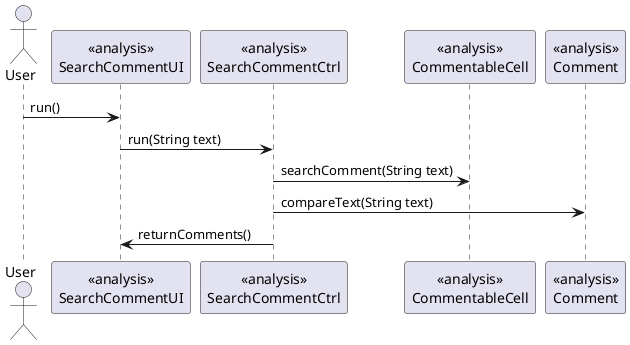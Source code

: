   @startuml doc-files/Rich_comments_and_history_SearchComment_Analysis_01.png
  
  actor User 
  participant "<<analysis>>\nSearchCommentUI" as UI
  participant "<<analysis>>\nSearchCommentCtrl" as ctrl
  participant "<<analysis>>\nCommentableCell" as domain
  participant "<<analysis>>\nComment" as domain1
  User -> UI : run()
  UI -> ctrl : run(String text)
  ctrl -> domain : searchComment(String text)
  ctrl -> domain1 : compareText(String text)
  ctrl -> UI : returnComments()

  @enduml
